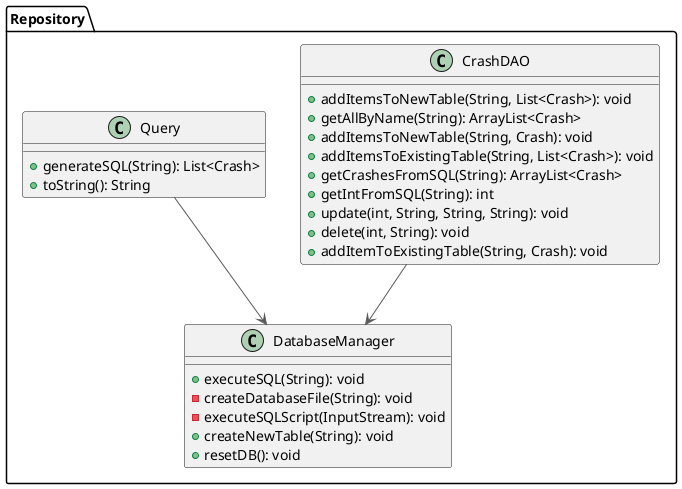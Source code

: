 @startuml(id=repo)

package Repository {


    class CrashDAO {
      + addItemsToNewTable(String, List<Crash>): void
      + getAllByName(String): ArrayList<Crash>
      + addItemsToNewTable(String, Crash): void
      + addItemsToExistingTable(String, List<Crash>): void
      + getCrashesFromSQL(String): ArrayList<Crash>
      + getIntFromSQL(String): int
      + update(int, String, String, String): void
      + delete(int, String): void
      + addItemToExistingTable(String, Crash): void
    }

    class Query {
      + generateSQL(String): List<Crash>
      + toString(): String
    }

    class DatabaseManager {
      + executeSQL(String): void
      - createDatabaseFile(String): void
      - executeSQLScript(InputStream): void
      + createNewTable(String): void
      + resetDB(): void
    }
}

Query                          -[#595959,plain]->  DatabaseManager
CrashDAO                       -[#595959,plain]->  DatabaseManager


@enduml